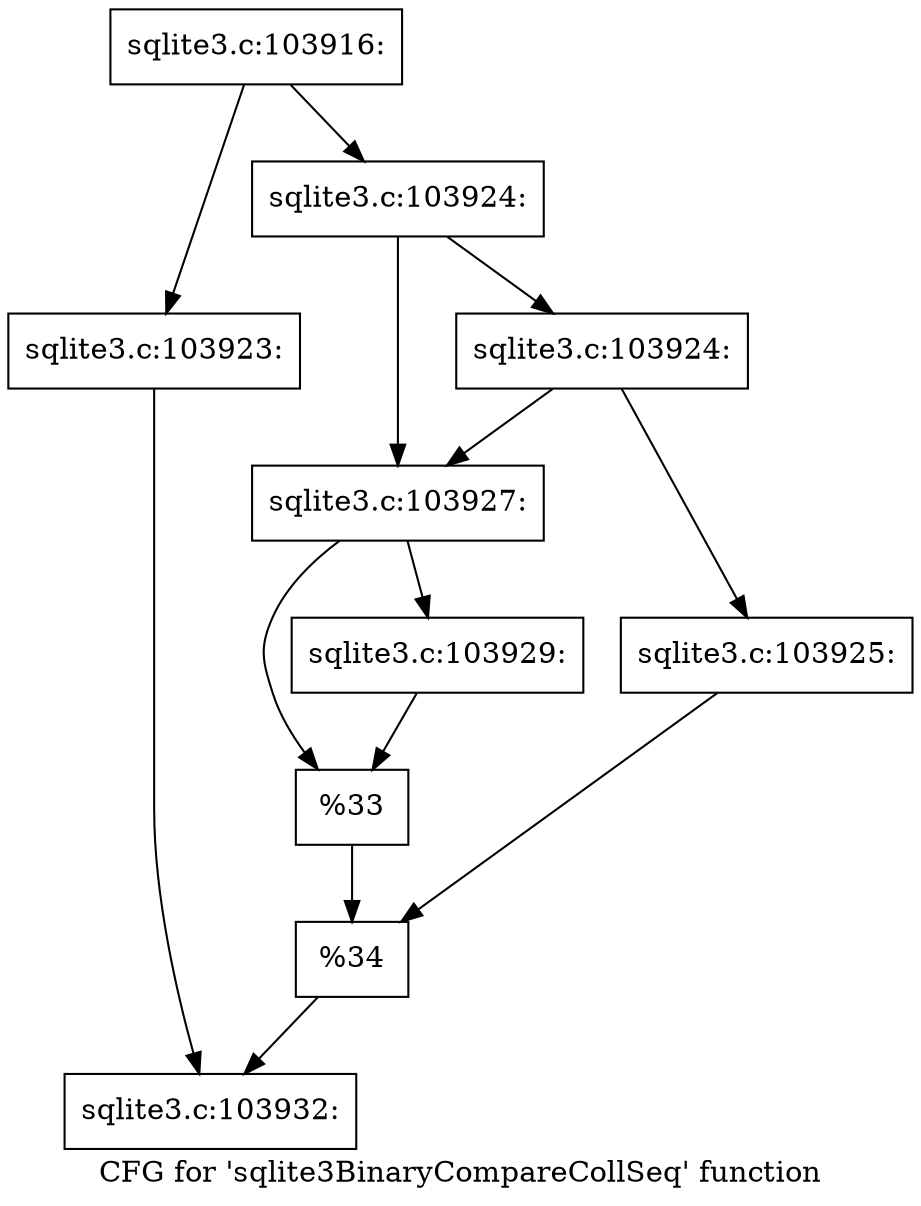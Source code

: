 digraph "CFG for 'sqlite3BinaryCompareCollSeq' function" {
	label="CFG for 'sqlite3BinaryCompareCollSeq' function";

	Node0x55c0f794d400 [shape=record,label="{sqlite3.c:103916:}"];
	Node0x55c0f794d400 -> Node0x55c0f7951740;
	Node0x55c0f794d400 -> Node0x55c0f79517e0;
	Node0x55c0f7951740 [shape=record,label="{sqlite3.c:103923:}"];
	Node0x55c0f7951740 -> Node0x55c0f7951790;
	Node0x55c0f79517e0 [shape=record,label="{sqlite3.c:103924:}"];
	Node0x55c0f79517e0 -> Node0x55c0f79524f0;
	Node0x55c0f79517e0 -> Node0x55c0f79524a0;
	Node0x55c0f79524f0 [shape=record,label="{sqlite3.c:103924:}"];
	Node0x55c0f79524f0 -> Node0x55c0f5984bf0;
	Node0x55c0f79524f0 -> Node0x55c0f79524a0;
	Node0x55c0f5984bf0 [shape=record,label="{sqlite3.c:103925:}"];
	Node0x55c0f5984bf0 -> Node0x55c0f79521c0;
	Node0x55c0f79524a0 [shape=record,label="{sqlite3.c:103927:}"];
	Node0x55c0f79524a0 -> Node0x55c0f7953170;
	Node0x55c0f79524a0 -> Node0x55c0f7953120;
	Node0x55c0f7953120 [shape=record,label="{sqlite3.c:103929:}"];
	Node0x55c0f7953120 -> Node0x55c0f7953170;
	Node0x55c0f7953170 [shape=record,label="{%33}"];
	Node0x55c0f7953170 -> Node0x55c0f79521c0;
	Node0x55c0f79521c0 [shape=record,label="{%34}"];
	Node0x55c0f79521c0 -> Node0x55c0f7951790;
	Node0x55c0f7951790 [shape=record,label="{sqlite3.c:103932:}"];
}
